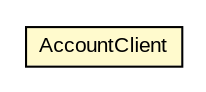 #!/usr/local/bin/dot
#
# Class diagram 
# Generated by UmlGraph version 4.6 (http://www.spinellis.gr/sw/umlgraph)
#

digraph G {
	edge [fontname="arial",fontsize=10,labelfontname="arial",labelfontsize=10];
	node [fontname="arial",fontsize=10,shape=plaintext];
	// net.toxbank.client.resource.AccountClient
	c440 [label=<<table border="0" cellborder="1" cellspacing="0" cellpadding="2" port="p" bgcolor="lemonChiffon" href="./AccountClient.html">
		<tr><td><table border="0" cellspacing="0" cellpadding="1">
			<tr><td> AccountClient </td></tr>
		</table></td></tr>
		</table>>, fontname="arial", fontcolor="black", fontsize=10.0];
}

